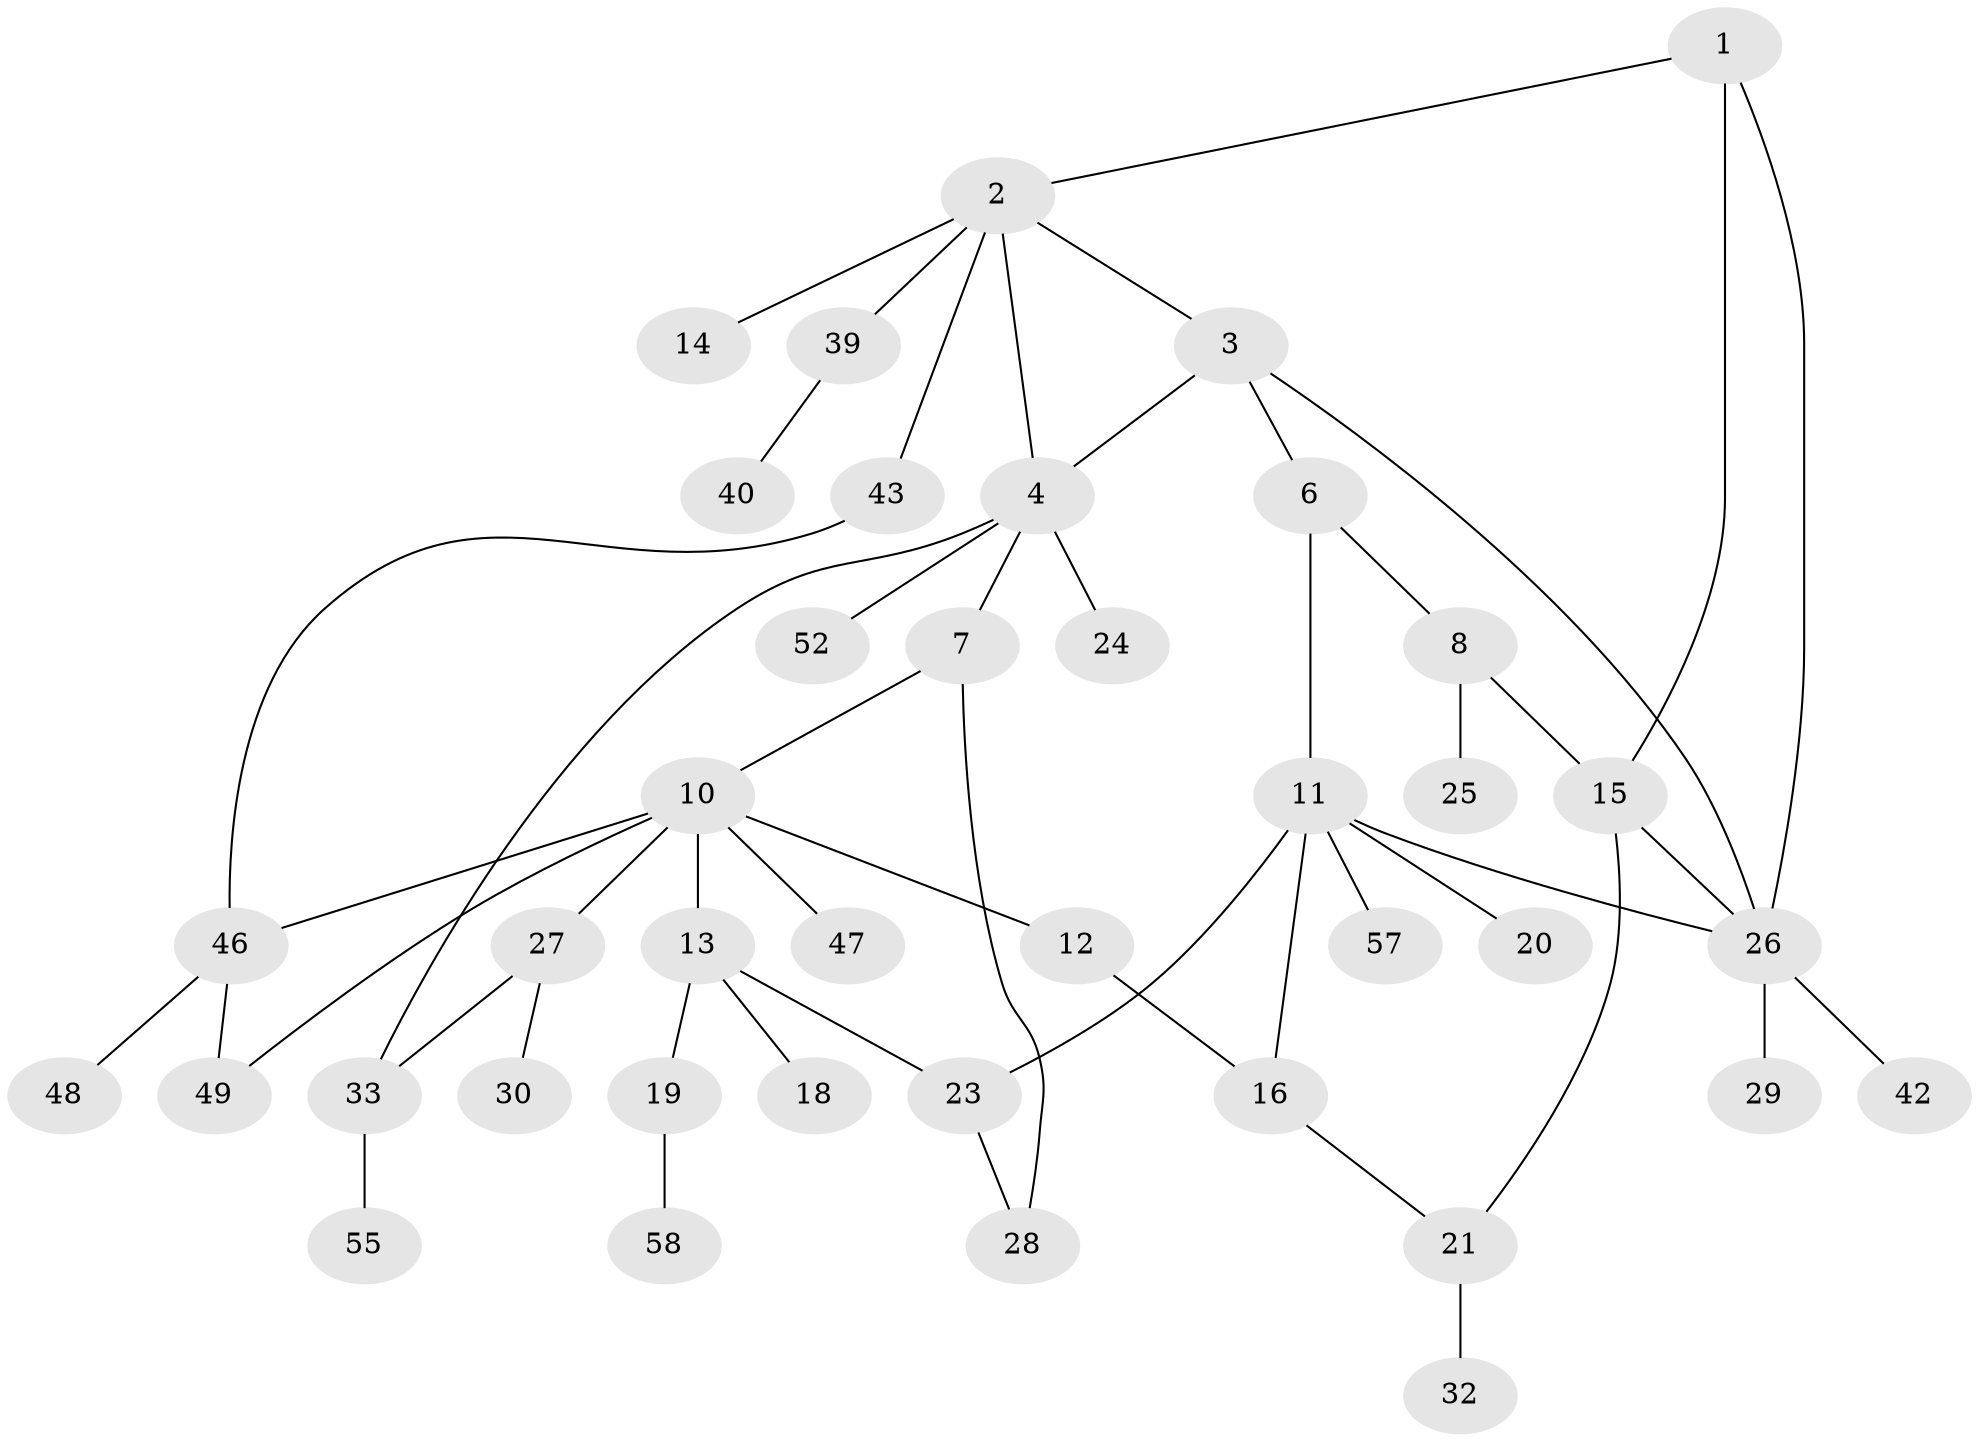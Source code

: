 // Generated by graph-tools (version 1.1) at 2025/23/03/03/25 07:23:32]
// undirected, 40 vertices, 51 edges
graph export_dot {
graph [start="1"]
  node [color=gray90,style=filled];
  1 [super="+9"];
  2 [super="+22"];
  3 [super="+41"];
  4 [super="+5"];
  6;
  7 [super="+45"];
  8 [super="+50"];
  10 [super="+37"];
  11 [super="+17"];
  12 [super="+38"];
  13 [super="+56"];
  14;
  15 [super="+44"];
  16 [super="+54"];
  18;
  19 [super="+31"];
  20;
  21 [super="+35"];
  23;
  24;
  25 [super="+36"];
  26 [super="+53"];
  27;
  28 [super="+34"];
  29;
  30;
  32;
  33;
  39;
  40;
  42;
  43;
  46 [super="+51"];
  47;
  48;
  49;
  52;
  55;
  57;
  58;
  1 -- 2;
  1 -- 15;
  1 -- 26;
  2 -- 3;
  2 -- 4;
  2 -- 14;
  2 -- 39;
  2 -- 43;
  3 -- 6;
  3 -- 4;
  3 -- 26;
  4 -- 7;
  4 -- 24;
  4 -- 52;
  4 -- 33;
  6 -- 8;
  6 -- 11;
  7 -- 10;
  7 -- 28;
  8 -- 25;
  8 -- 15;
  10 -- 12;
  10 -- 13;
  10 -- 27;
  10 -- 46;
  10 -- 49;
  10 -- 47;
  11 -- 16;
  11 -- 20;
  11 -- 23;
  11 -- 57;
  11 -- 26;
  12 -- 16;
  13 -- 18;
  13 -- 19;
  13 -- 23;
  15 -- 21;
  15 -- 26;
  16 -- 21;
  19 -- 58;
  21 -- 32;
  23 -- 28;
  26 -- 29;
  26 -- 42;
  27 -- 30;
  27 -- 33;
  33 -- 55;
  39 -- 40;
  43 -- 46;
  46 -- 48;
  46 -- 49;
}
